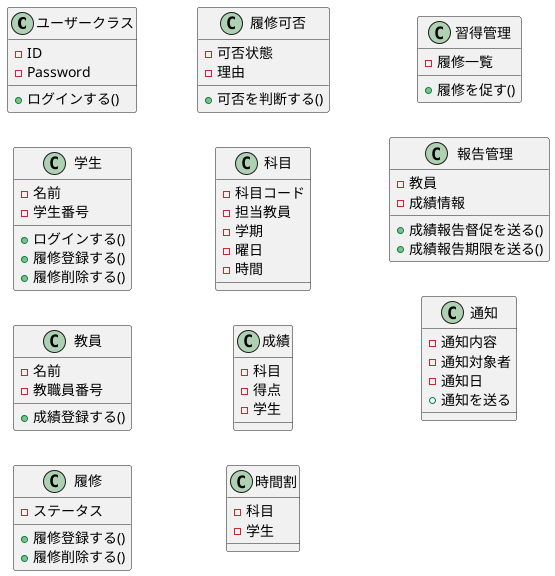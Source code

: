 @startuml クラス図1
'分析段階のクラス図'
left to right direction

'クラス'
class ユーザークラス{
    - ID
    - Password
    + ログインする()
}

class 学生{
    - 名前
    - 学生番号
    + ログインする()
    + 履修登録する()
    + 履修削除する()
}

class 教員{
    - 名前
    - 教職員番号
    + 成績登録する()
}

class 履修{
    - ステータス
    + 履修登録する()
    + 履修削除する()
}

class 履修可否{
    - 可否状態
    - 理由
    + 可否を判断する()
}

class 科目{
    - 科目コード
    - 担当教員
    - 学期
    - 曜日
    - 時間
}

class 成績{
    - 科目
    - 得点
    - 学生
}

class 時間割{
    - 科目
    - 学生
}

class 習得管理{
    - 履修一覧
    + 履修を促す()
}

class 報告管理{
    - 教員
    - 成績情報
    + 成績報告督促を送る()
    + 成績報告期限を送る()
}

class 通知{
    - 通知内容
    - 通知対象者
    - 通知日
    + 通知を送る
}


'関係'


@enduml